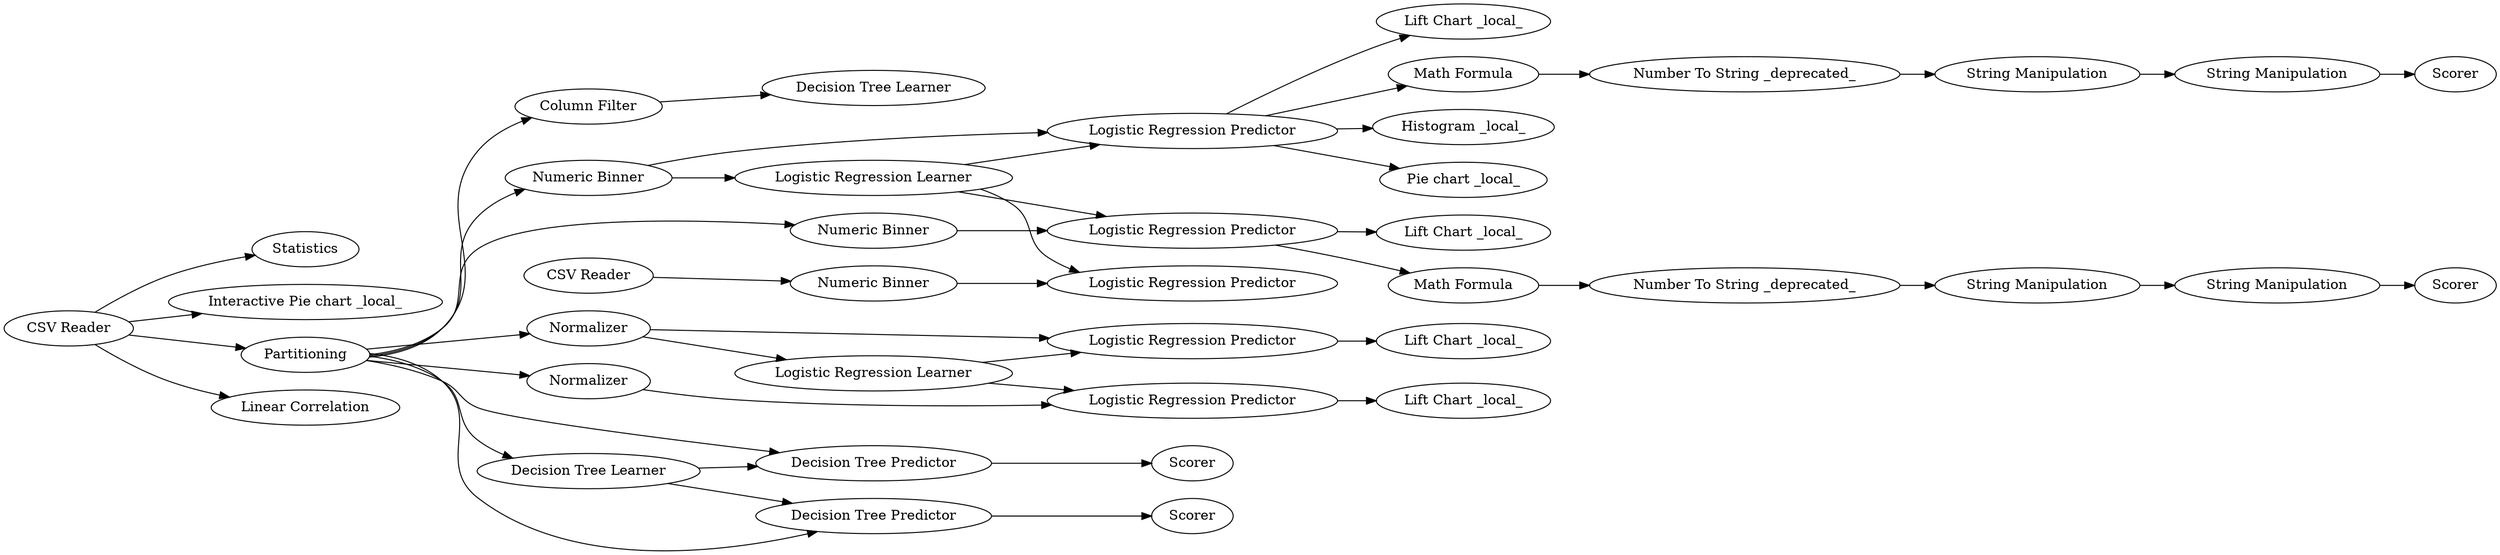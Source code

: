 digraph {
	1 [label="CSV Reader"]
	2 [label=Statistics]
	3 [label="Interactive Pie chart _local_"]
	4 [label=Partitioning]
	5 [label="Decision Tree Learner"]
	6 [label="Column Filter"]
	9 [label="Numeric Binner"]
	12 [label="Logistic Regression Learner"]
	13 [label="Logistic Regression Predictor"]
	14 [label="Lift Chart _local_"]
	15 [label="Linear Correlation"]
	17 [label="Logistic Regression Predictor"]
	18 [label="Lift Chart _local_"]
	19 [label="Logistic Regression Learner"]
	20 [label="Logistic Regression Predictor"]
	21 [label=Normalizer]
	22 [label="Numeric Binner"]
	23 [label="Lift Chart _local_"]
	24 [label=Normalizer]
	25 [label="Logistic Regression Predictor"]
	26 [label="Lift Chart _local_"]
	27 [label=Scorer]
	28 [label="Math Formula"]
	29 [label="Number To String _deprecated_"]
	30 [label="String Manipulation"]
	31 [label="String Manipulation"]
	32 [label="Histogram _local_"]
	33 [label="Pie chart _local_"]
	34 [label="Decision Tree Learner"]
	35 [label="Decision Tree Predictor"]
	36 [label=Scorer]
	37 [label="Decision Tree Predictor"]
	38 [label=Scorer]
	43 [label="Math Formula"]
	44 [label="Number To String _deprecated_"]
	45 [label="String Manipulation"]
	46 [label="String Manipulation"]
	47 [label=Scorer]
	49 [label="CSV Reader"]
	51 [label="Logistic Regression Predictor"]
	52 [label="Numeric Binner"]
	1 -> 3
	1 -> 2
	1 -> 4
	1 -> 15
	4 -> 6
	4 -> 9
	4 -> 21
	4 -> 22
	4 -> 24
	4 -> 37
	4 -> 34
	4 -> 35
	6 -> 5
	9 -> 13
	9 -> 12
	12 -> 13
	12 -> 17
	12 -> 51
	13 -> 14
	13 -> 28
	13 -> 33
	13 -> 32
	17 -> 18
	17 -> 43
	19 -> 20
	19 -> 25
	20 -> 23
	21 -> 20
	21 -> 19
	22 -> 17
	24 -> 25
	25 -> 26
	28 -> 29
	29 -> 30
	30 -> 31
	31 -> 27
	34 -> 35
	34 -> 37
	35 -> 36
	37 -> 38
	43 -> 44
	44 -> 45
	45 -> 46
	46 -> 47
	49 -> 52
	52 -> 51
	rankdir=LR
}
